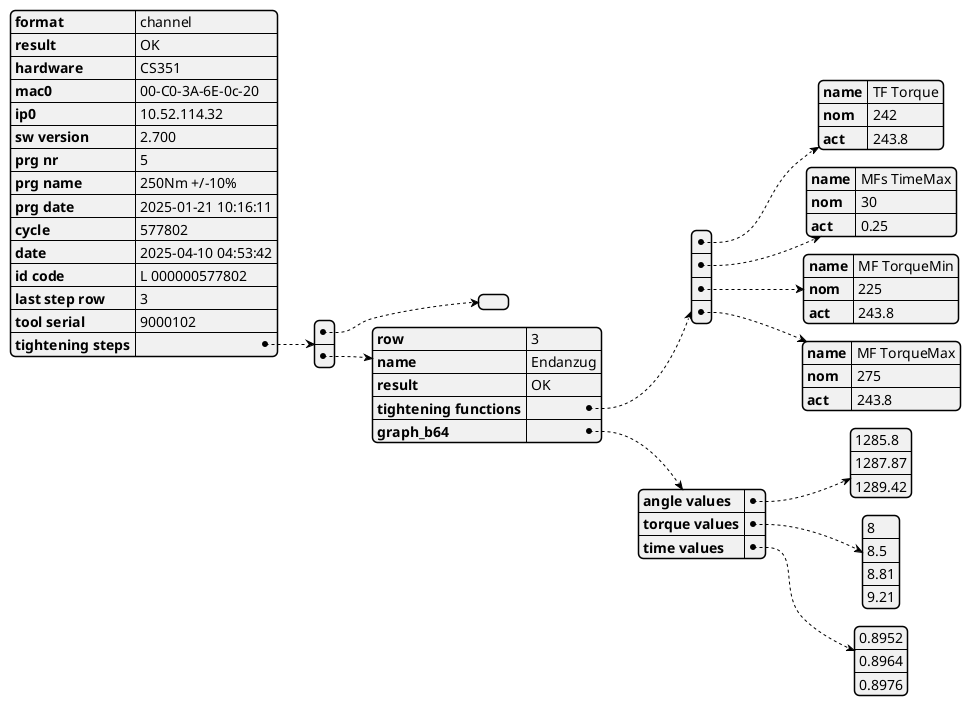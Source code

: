 @startjson MFV3_Halle204_Vorm_Prop_Druck
{
  "format": "channel",
  "result": "OK",
  "hardware": "CS351 ",
  "mac0": "00-C0-3A-6E-0c-20",
  "ip0": "10.52.114.32",
  "sw version": "2.700",
  "prg nr": 5,
  "prg name": "250Nm +/-10%",
  "prg date": "2025-01-21 10:16:11",
  "cycle": 577802,
  "date": "2025-04-10 04:53:42",
  "id code": "L 000000577802",
  "last step row": "3",
  "tool serial": 9000102,
  "tightening steps": [
    {},
    {
      "row": "3",
      "name": "Endanzug",
      "result": "OK",
      "tightening functions": [
        { "name": "TF Torque", "nom": 242, "act": 243.8 },
        { "name": "MFs TimeMax", "nom": 30, "act": 0.25 },
        { "name": "MF TorqueMin", "nom": 225, "act": 243.8 },
        { "name": "MF TorqueMax", "nom": 275, "act": 243.8 }
      ],
      "graph_b64": {
        "angle values": [1285.8, 1287.87, 1289.42],
        "torque values": [8, 8.5, 8.81, 9.21],
        "time values": [0.8952, 0.8964, 0.8976]
      }
    }
  ]
}

@endjson